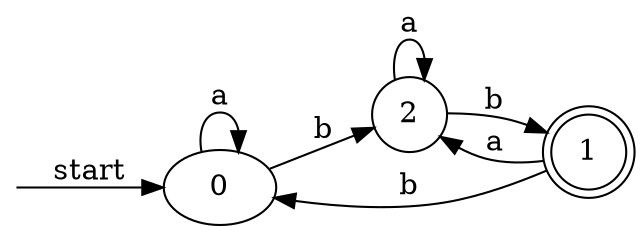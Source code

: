 digraph dfa {
    rankdir = LR;
    __start [style = invis, shape = point];
    __start -> "0" [ label = "start" ];
    node [shape = doublecircle]; "1"
    node [shape = circle];
    "2" -> "2" [ label = "a" ];
    "2" -> "1" [ label = "b" ];
    "0" -> "0" [ label = "a" ];
    "0" -> "2" [ label = "b" ];
    "1" -> "2" [ label = "a" ];
    "1" -> "0" [ label = "b" ];
}
